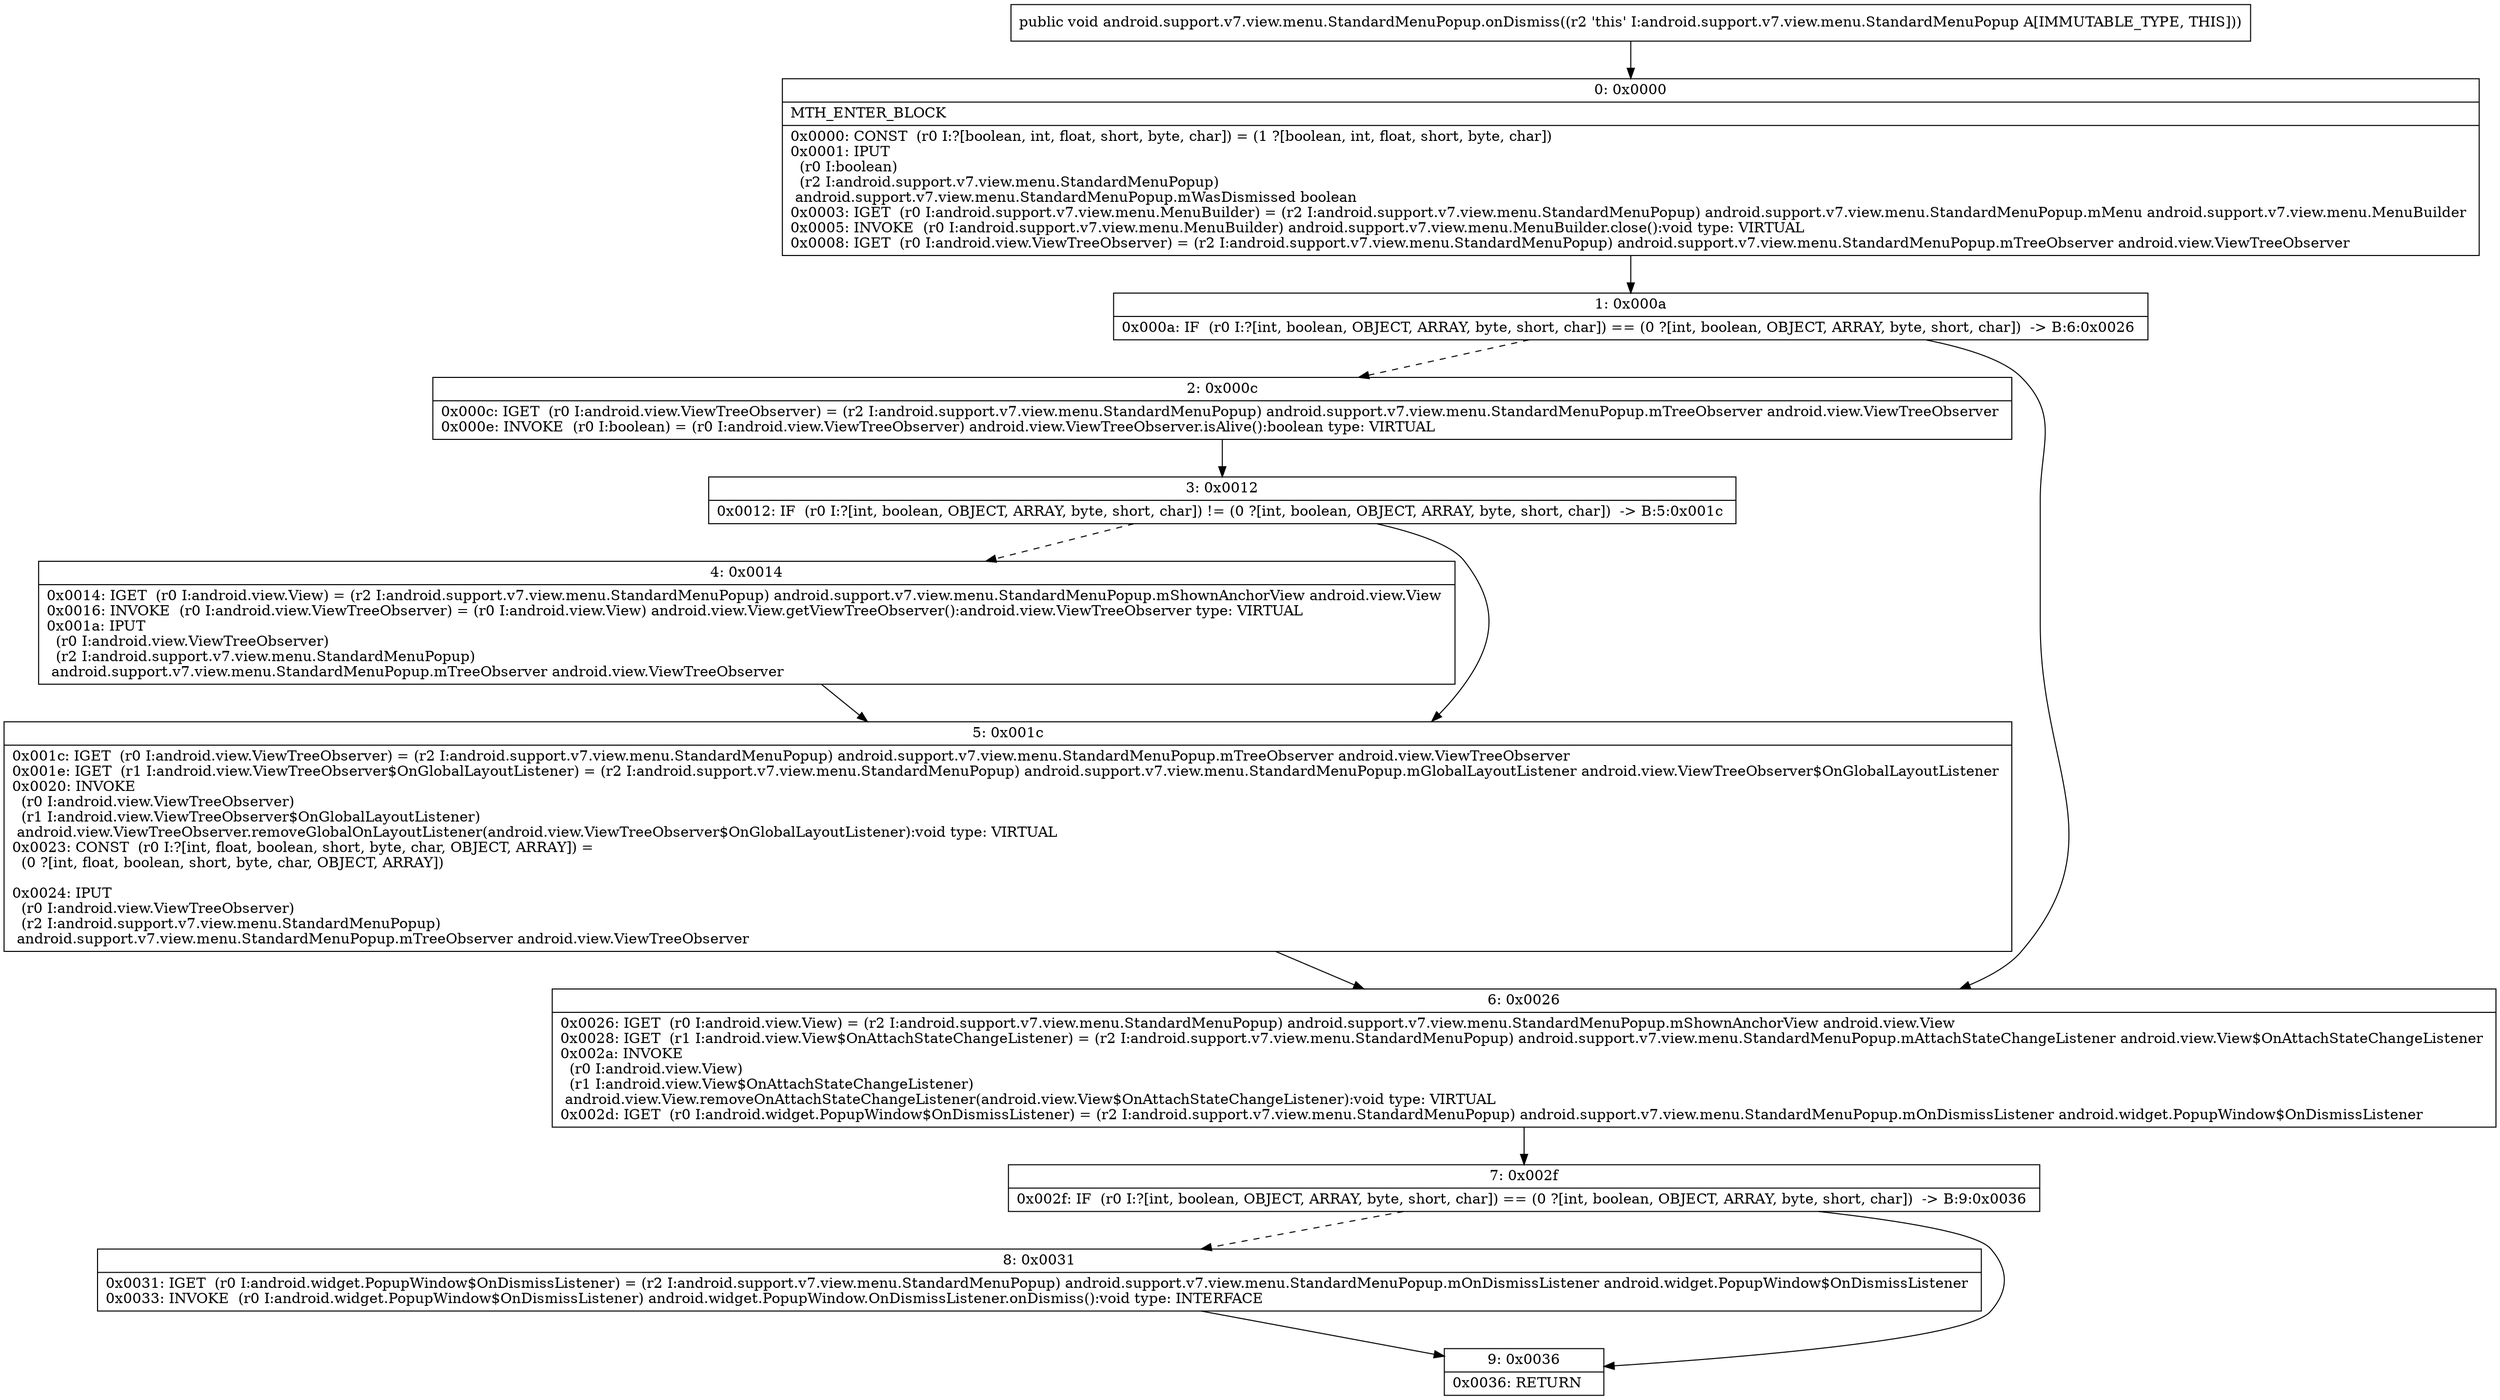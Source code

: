 digraph "CFG forandroid.support.v7.view.menu.StandardMenuPopup.onDismiss()V" {
Node_0 [shape=record,label="{0\:\ 0x0000|MTH_ENTER_BLOCK\l|0x0000: CONST  (r0 I:?[boolean, int, float, short, byte, char]) = (1 ?[boolean, int, float, short, byte, char]) \l0x0001: IPUT  \l  (r0 I:boolean)\l  (r2 I:android.support.v7.view.menu.StandardMenuPopup)\l android.support.v7.view.menu.StandardMenuPopup.mWasDismissed boolean \l0x0003: IGET  (r0 I:android.support.v7.view.menu.MenuBuilder) = (r2 I:android.support.v7.view.menu.StandardMenuPopup) android.support.v7.view.menu.StandardMenuPopup.mMenu android.support.v7.view.menu.MenuBuilder \l0x0005: INVOKE  (r0 I:android.support.v7.view.menu.MenuBuilder) android.support.v7.view.menu.MenuBuilder.close():void type: VIRTUAL \l0x0008: IGET  (r0 I:android.view.ViewTreeObserver) = (r2 I:android.support.v7.view.menu.StandardMenuPopup) android.support.v7.view.menu.StandardMenuPopup.mTreeObserver android.view.ViewTreeObserver \l}"];
Node_1 [shape=record,label="{1\:\ 0x000a|0x000a: IF  (r0 I:?[int, boolean, OBJECT, ARRAY, byte, short, char]) == (0 ?[int, boolean, OBJECT, ARRAY, byte, short, char])  \-\> B:6:0x0026 \l}"];
Node_2 [shape=record,label="{2\:\ 0x000c|0x000c: IGET  (r0 I:android.view.ViewTreeObserver) = (r2 I:android.support.v7.view.menu.StandardMenuPopup) android.support.v7.view.menu.StandardMenuPopup.mTreeObserver android.view.ViewTreeObserver \l0x000e: INVOKE  (r0 I:boolean) = (r0 I:android.view.ViewTreeObserver) android.view.ViewTreeObserver.isAlive():boolean type: VIRTUAL \l}"];
Node_3 [shape=record,label="{3\:\ 0x0012|0x0012: IF  (r0 I:?[int, boolean, OBJECT, ARRAY, byte, short, char]) != (0 ?[int, boolean, OBJECT, ARRAY, byte, short, char])  \-\> B:5:0x001c \l}"];
Node_4 [shape=record,label="{4\:\ 0x0014|0x0014: IGET  (r0 I:android.view.View) = (r2 I:android.support.v7.view.menu.StandardMenuPopup) android.support.v7.view.menu.StandardMenuPopup.mShownAnchorView android.view.View \l0x0016: INVOKE  (r0 I:android.view.ViewTreeObserver) = (r0 I:android.view.View) android.view.View.getViewTreeObserver():android.view.ViewTreeObserver type: VIRTUAL \l0x001a: IPUT  \l  (r0 I:android.view.ViewTreeObserver)\l  (r2 I:android.support.v7.view.menu.StandardMenuPopup)\l android.support.v7.view.menu.StandardMenuPopup.mTreeObserver android.view.ViewTreeObserver \l}"];
Node_5 [shape=record,label="{5\:\ 0x001c|0x001c: IGET  (r0 I:android.view.ViewTreeObserver) = (r2 I:android.support.v7.view.menu.StandardMenuPopup) android.support.v7.view.menu.StandardMenuPopup.mTreeObserver android.view.ViewTreeObserver \l0x001e: IGET  (r1 I:android.view.ViewTreeObserver$OnGlobalLayoutListener) = (r2 I:android.support.v7.view.menu.StandardMenuPopup) android.support.v7.view.menu.StandardMenuPopup.mGlobalLayoutListener android.view.ViewTreeObserver$OnGlobalLayoutListener \l0x0020: INVOKE  \l  (r0 I:android.view.ViewTreeObserver)\l  (r1 I:android.view.ViewTreeObserver$OnGlobalLayoutListener)\l android.view.ViewTreeObserver.removeGlobalOnLayoutListener(android.view.ViewTreeObserver$OnGlobalLayoutListener):void type: VIRTUAL \l0x0023: CONST  (r0 I:?[int, float, boolean, short, byte, char, OBJECT, ARRAY]) = \l  (0 ?[int, float, boolean, short, byte, char, OBJECT, ARRAY])\l \l0x0024: IPUT  \l  (r0 I:android.view.ViewTreeObserver)\l  (r2 I:android.support.v7.view.menu.StandardMenuPopup)\l android.support.v7.view.menu.StandardMenuPopup.mTreeObserver android.view.ViewTreeObserver \l}"];
Node_6 [shape=record,label="{6\:\ 0x0026|0x0026: IGET  (r0 I:android.view.View) = (r2 I:android.support.v7.view.menu.StandardMenuPopup) android.support.v7.view.menu.StandardMenuPopup.mShownAnchorView android.view.View \l0x0028: IGET  (r1 I:android.view.View$OnAttachStateChangeListener) = (r2 I:android.support.v7.view.menu.StandardMenuPopup) android.support.v7.view.menu.StandardMenuPopup.mAttachStateChangeListener android.view.View$OnAttachStateChangeListener \l0x002a: INVOKE  \l  (r0 I:android.view.View)\l  (r1 I:android.view.View$OnAttachStateChangeListener)\l android.view.View.removeOnAttachStateChangeListener(android.view.View$OnAttachStateChangeListener):void type: VIRTUAL \l0x002d: IGET  (r0 I:android.widget.PopupWindow$OnDismissListener) = (r2 I:android.support.v7.view.menu.StandardMenuPopup) android.support.v7.view.menu.StandardMenuPopup.mOnDismissListener android.widget.PopupWindow$OnDismissListener \l}"];
Node_7 [shape=record,label="{7\:\ 0x002f|0x002f: IF  (r0 I:?[int, boolean, OBJECT, ARRAY, byte, short, char]) == (0 ?[int, boolean, OBJECT, ARRAY, byte, short, char])  \-\> B:9:0x0036 \l}"];
Node_8 [shape=record,label="{8\:\ 0x0031|0x0031: IGET  (r0 I:android.widget.PopupWindow$OnDismissListener) = (r2 I:android.support.v7.view.menu.StandardMenuPopup) android.support.v7.view.menu.StandardMenuPopup.mOnDismissListener android.widget.PopupWindow$OnDismissListener \l0x0033: INVOKE  (r0 I:android.widget.PopupWindow$OnDismissListener) android.widget.PopupWindow.OnDismissListener.onDismiss():void type: INTERFACE \l}"];
Node_9 [shape=record,label="{9\:\ 0x0036|0x0036: RETURN   \l}"];
MethodNode[shape=record,label="{public void android.support.v7.view.menu.StandardMenuPopup.onDismiss((r2 'this' I:android.support.v7.view.menu.StandardMenuPopup A[IMMUTABLE_TYPE, THIS])) }"];
MethodNode -> Node_0;
Node_0 -> Node_1;
Node_1 -> Node_2[style=dashed];
Node_1 -> Node_6;
Node_2 -> Node_3;
Node_3 -> Node_4[style=dashed];
Node_3 -> Node_5;
Node_4 -> Node_5;
Node_5 -> Node_6;
Node_6 -> Node_7;
Node_7 -> Node_8[style=dashed];
Node_7 -> Node_9;
Node_8 -> Node_9;
}

